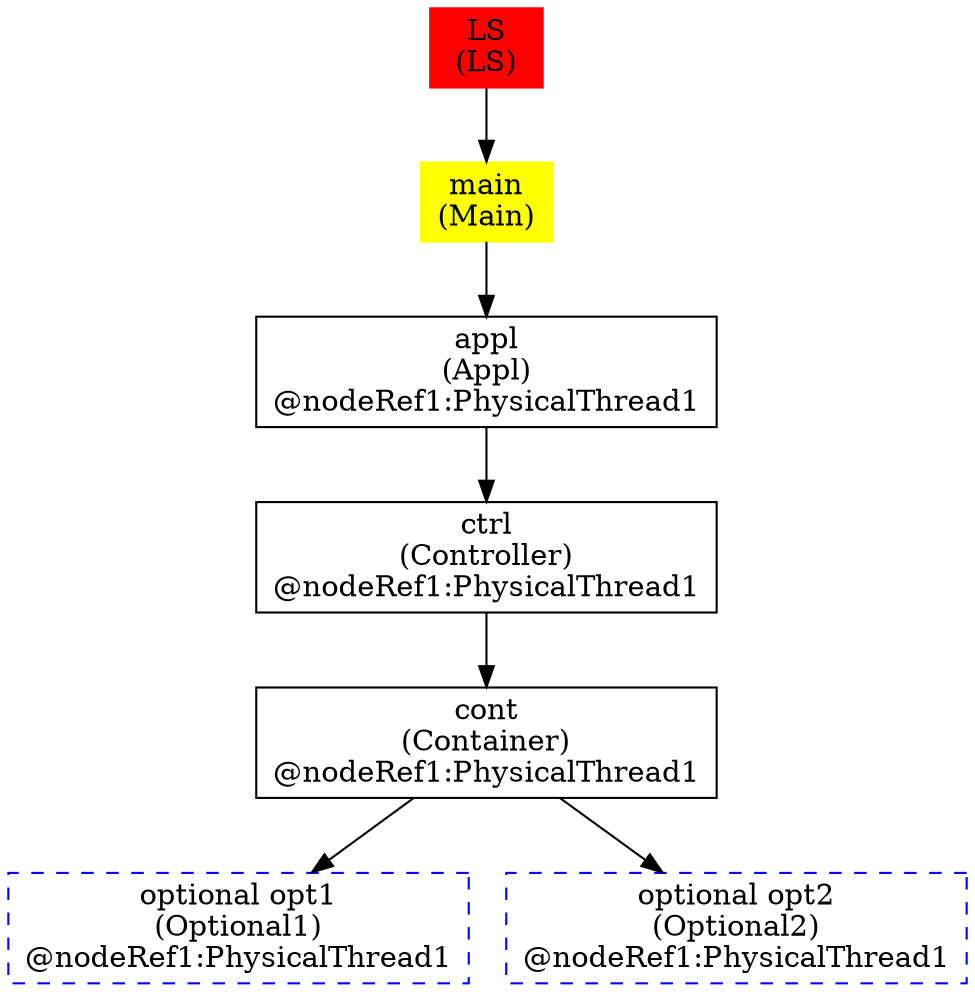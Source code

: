 digraph LS {
	rankdir=TD;
	node [shape=box];
	_LS [label="LS\n(LS)" style=filled color=red];
	_LS_main [label="main\n(Main)" style=filled color=yellow];
	_LS -> _LS_main;  
	_LS_main_appl [label="appl\n(Appl)\n@nodeRef1:PhysicalThread1"];
	_LS_main -> _LS_main_appl;
	_LS_main_appl_ctrl [label="ctrl\n(Controller)\n@nodeRef1:PhysicalThread1"];
	_LS_main_appl -> _LS_main_appl_ctrl;
	_LS_main_appl_ctrl_cont [label="cont\n(Container)\n@nodeRef1:PhysicalThread1"];
	_LS_main_appl_ctrl -> _LS_main_appl_ctrl_cont;
	_LS_main_appl_ctrl_cont_opt1 [label="optional opt1\n(Optional1)\n@nodeRef1:PhysicalThread1" color=blue style=dashed];
	_LS_main_appl_ctrl_cont -> _LS_main_appl_ctrl_cont_opt1;
	_LS_main_appl_ctrl_cont_opt2 [label="optional opt2\n(Optional2)\n@nodeRef1:PhysicalThread1" color=blue style=dashed];
	_LS_main_appl_ctrl_cont -> _LS_main_appl_ctrl_cont_opt2;
}
